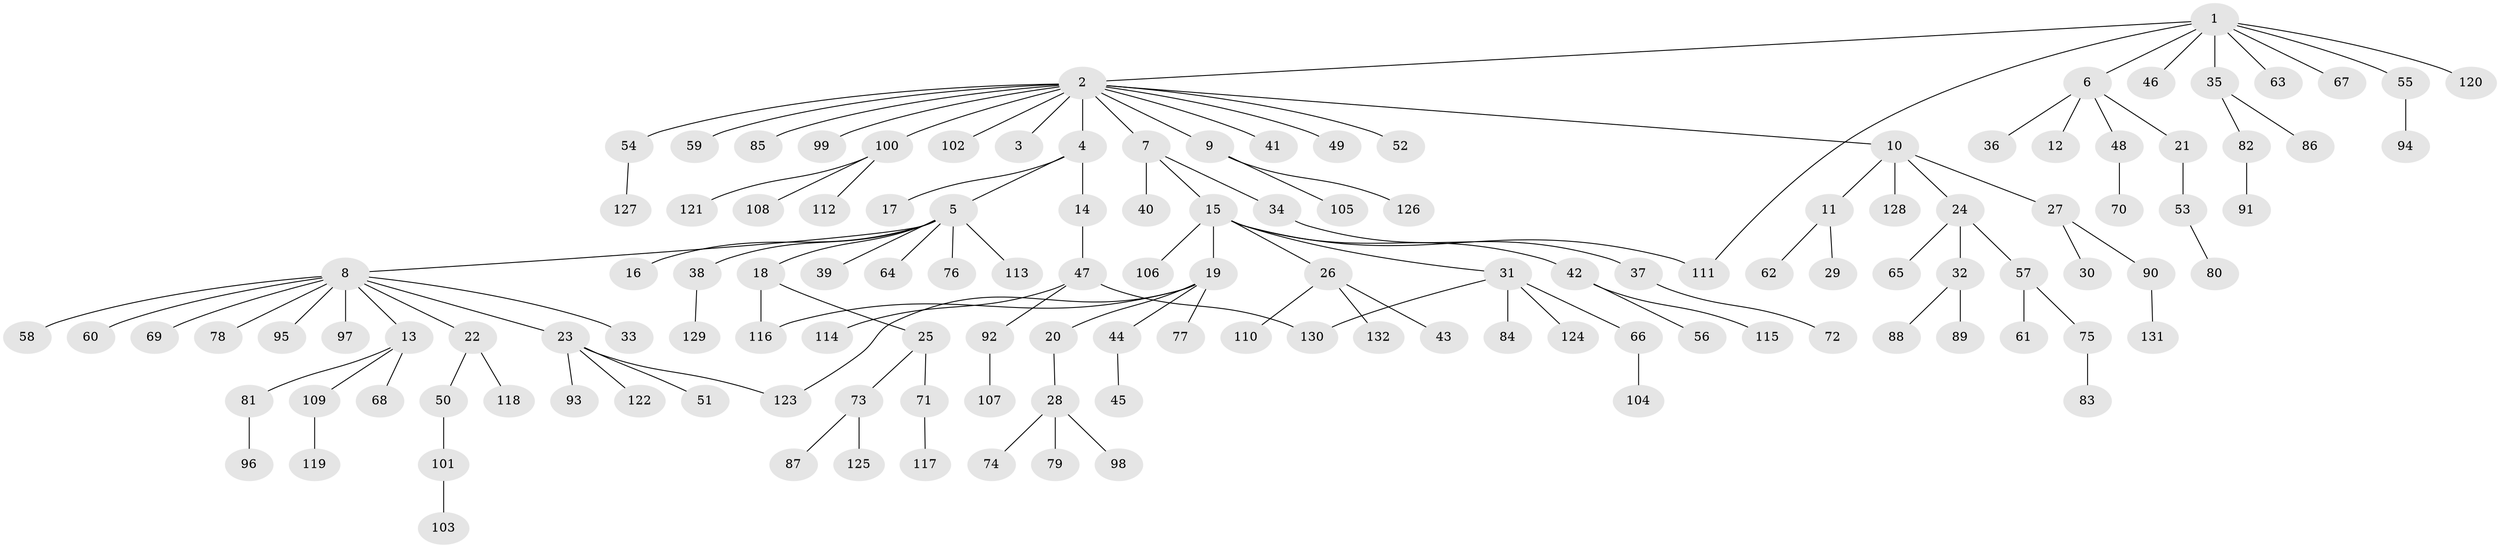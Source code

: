 // Generated by graph-tools (version 1.1) at 2025/49/03/09/25 03:49:52]
// undirected, 132 vertices, 135 edges
graph export_dot {
graph [start="1"]
  node [color=gray90,style=filled];
  1;
  2;
  3;
  4;
  5;
  6;
  7;
  8;
  9;
  10;
  11;
  12;
  13;
  14;
  15;
  16;
  17;
  18;
  19;
  20;
  21;
  22;
  23;
  24;
  25;
  26;
  27;
  28;
  29;
  30;
  31;
  32;
  33;
  34;
  35;
  36;
  37;
  38;
  39;
  40;
  41;
  42;
  43;
  44;
  45;
  46;
  47;
  48;
  49;
  50;
  51;
  52;
  53;
  54;
  55;
  56;
  57;
  58;
  59;
  60;
  61;
  62;
  63;
  64;
  65;
  66;
  67;
  68;
  69;
  70;
  71;
  72;
  73;
  74;
  75;
  76;
  77;
  78;
  79;
  80;
  81;
  82;
  83;
  84;
  85;
  86;
  87;
  88;
  89;
  90;
  91;
  92;
  93;
  94;
  95;
  96;
  97;
  98;
  99;
  100;
  101;
  102;
  103;
  104;
  105;
  106;
  107;
  108;
  109;
  110;
  111;
  112;
  113;
  114;
  115;
  116;
  117;
  118;
  119;
  120;
  121;
  122;
  123;
  124;
  125;
  126;
  127;
  128;
  129;
  130;
  131;
  132;
  1 -- 2;
  1 -- 6;
  1 -- 35;
  1 -- 46;
  1 -- 55;
  1 -- 63;
  1 -- 67;
  1 -- 111;
  1 -- 120;
  2 -- 3;
  2 -- 4;
  2 -- 7;
  2 -- 9;
  2 -- 10;
  2 -- 41;
  2 -- 49;
  2 -- 52;
  2 -- 54;
  2 -- 59;
  2 -- 85;
  2 -- 99;
  2 -- 100;
  2 -- 102;
  4 -- 5;
  4 -- 14;
  4 -- 17;
  5 -- 8;
  5 -- 16;
  5 -- 18;
  5 -- 38;
  5 -- 39;
  5 -- 64;
  5 -- 76;
  5 -- 113;
  6 -- 12;
  6 -- 21;
  6 -- 36;
  6 -- 48;
  7 -- 15;
  7 -- 34;
  7 -- 40;
  8 -- 13;
  8 -- 22;
  8 -- 23;
  8 -- 33;
  8 -- 58;
  8 -- 60;
  8 -- 69;
  8 -- 78;
  8 -- 95;
  8 -- 97;
  9 -- 105;
  9 -- 126;
  10 -- 11;
  10 -- 24;
  10 -- 27;
  10 -- 128;
  11 -- 29;
  11 -- 62;
  13 -- 68;
  13 -- 81;
  13 -- 109;
  14 -- 47;
  15 -- 19;
  15 -- 26;
  15 -- 31;
  15 -- 42;
  15 -- 106;
  15 -- 111;
  18 -- 25;
  18 -- 116;
  19 -- 20;
  19 -- 44;
  19 -- 77;
  19 -- 116;
  19 -- 123;
  20 -- 28;
  21 -- 53;
  22 -- 50;
  22 -- 118;
  23 -- 51;
  23 -- 93;
  23 -- 122;
  23 -- 123;
  24 -- 32;
  24 -- 57;
  24 -- 65;
  25 -- 71;
  25 -- 73;
  26 -- 43;
  26 -- 110;
  26 -- 132;
  27 -- 30;
  27 -- 90;
  28 -- 74;
  28 -- 79;
  28 -- 98;
  31 -- 66;
  31 -- 84;
  31 -- 124;
  31 -- 130;
  32 -- 88;
  32 -- 89;
  34 -- 37;
  35 -- 82;
  35 -- 86;
  37 -- 72;
  38 -- 129;
  42 -- 56;
  42 -- 115;
  44 -- 45;
  47 -- 92;
  47 -- 114;
  47 -- 130;
  48 -- 70;
  50 -- 101;
  53 -- 80;
  54 -- 127;
  55 -- 94;
  57 -- 61;
  57 -- 75;
  66 -- 104;
  71 -- 117;
  73 -- 87;
  73 -- 125;
  75 -- 83;
  81 -- 96;
  82 -- 91;
  90 -- 131;
  92 -- 107;
  100 -- 108;
  100 -- 112;
  100 -- 121;
  101 -- 103;
  109 -- 119;
}
